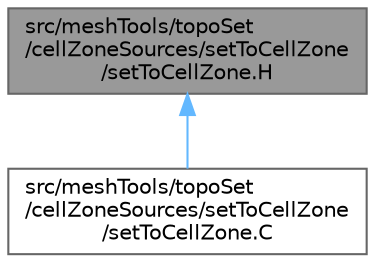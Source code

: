 digraph "src/meshTools/topoSet/cellZoneSources/setToCellZone/setToCellZone.H"
{
 // LATEX_PDF_SIZE
  bgcolor="transparent";
  edge [fontname=Helvetica,fontsize=10,labelfontname=Helvetica,labelfontsize=10];
  node [fontname=Helvetica,fontsize=10,shape=box,height=0.2,width=0.4];
  Node1 [id="Node000001",label="src/meshTools/topoSet\l/cellZoneSources/setToCellZone\l/setToCellZone.H",height=0.2,width=0.4,color="gray40", fillcolor="grey60", style="filled", fontcolor="black",tooltip=" "];
  Node1 -> Node2 [id="edge1_Node000001_Node000002",dir="back",color="steelblue1",style="solid",tooltip=" "];
  Node2 [id="Node000002",label="src/meshTools/topoSet\l/cellZoneSources/setToCellZone\l/setToCellZone.C",height=0.2,width=0.4,color="grey40", fillcolor="white", style="filled",URL="$setToCellZone_8C.html",tooltip=" "];
}
